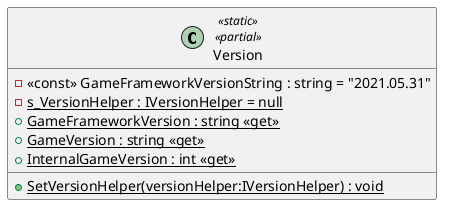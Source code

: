 @startuml
class Version <<static>> <<partial>> {
    - <<const>> GameFrameworkVersionString : string = "2021.05.31"
    - {static} s_VersionHelper : IVersionHelper = null
    + {static} GameFrameworkVersion : string <<get>>
    + {static} GameVersion : string <<get>>
    + {static} InternalGameVersion : int <<get>>
    + {static} SetVersionHelper(versionHelper:IVersionHelper) : void
}
@enduml
